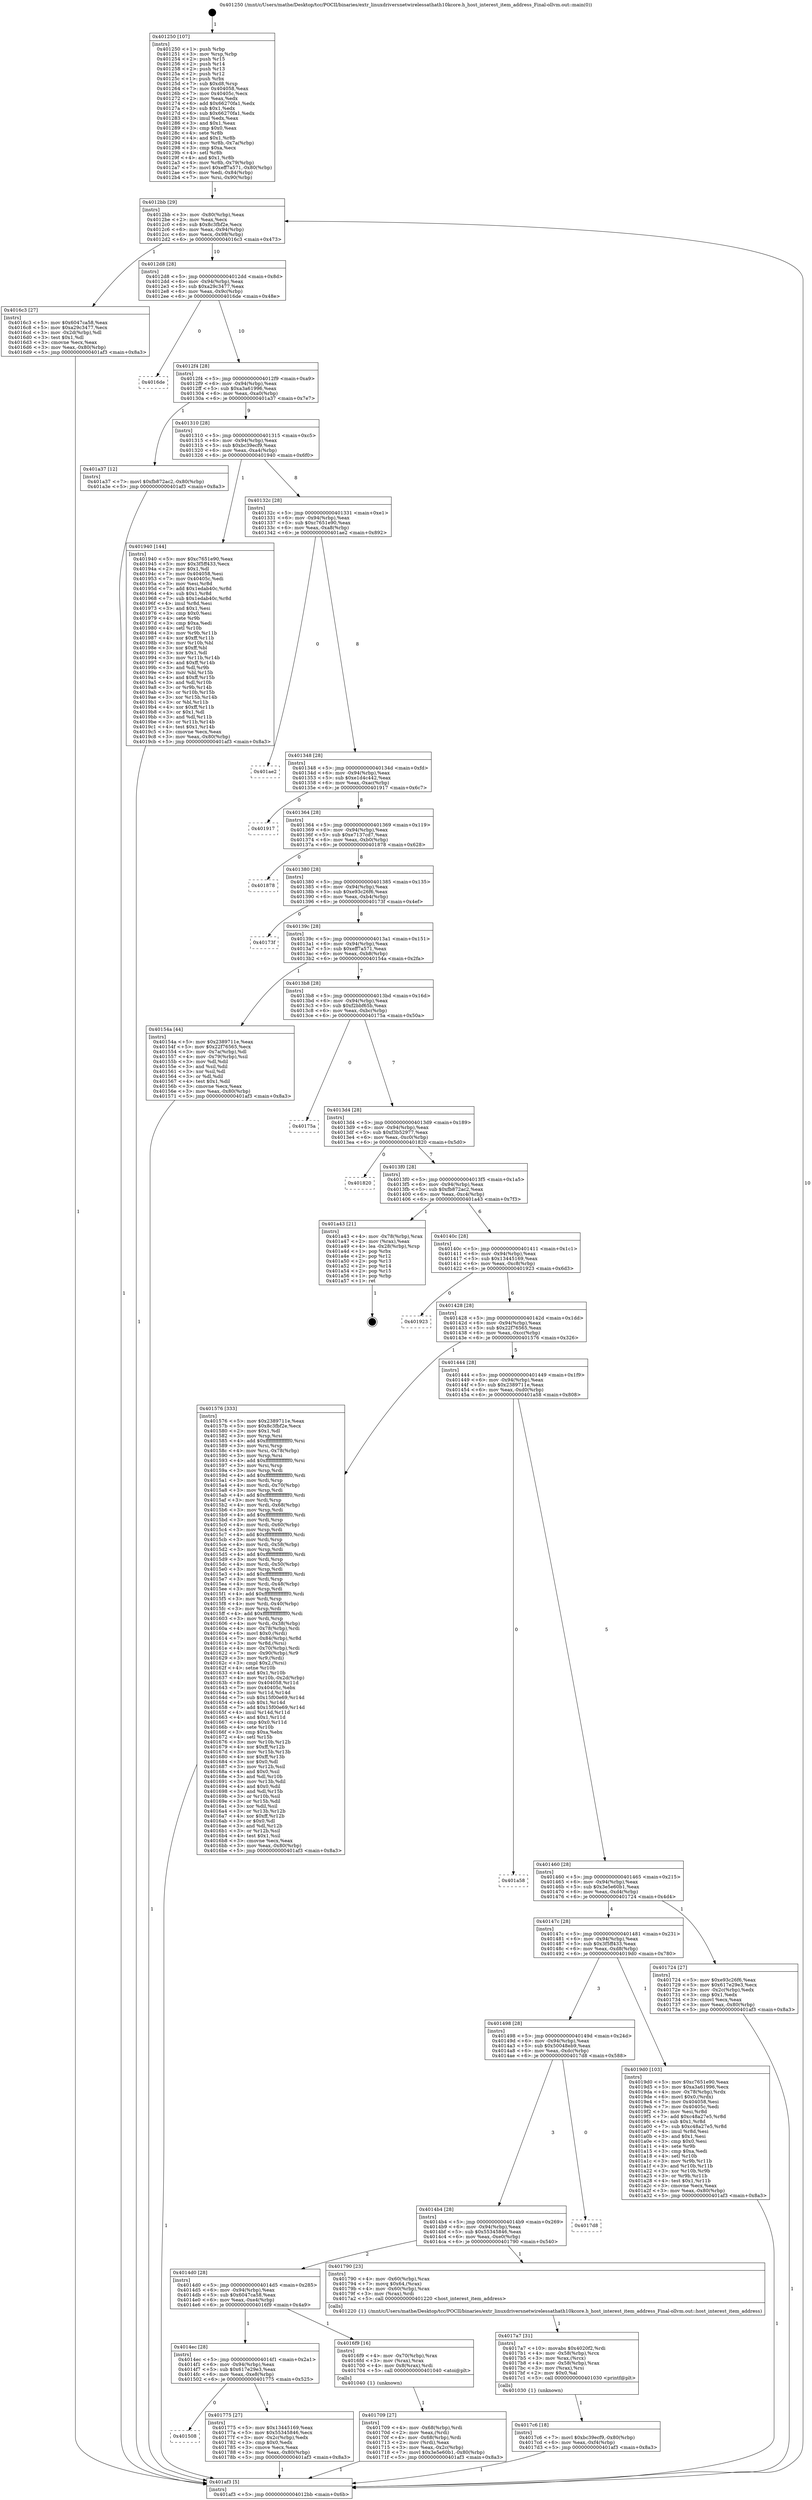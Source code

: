 digraph "0x401250" {
  label = "0x401250 (/mnt/c/Users/mathe/Desktop/tcc/POCII/binaries/extr_linuxdriversnetwirelessathath10kcore.h_host_interest_item_address_Final-ollvm.out::main(0))"
  labelloc = "t"
  node[shape=record]

  Entry [label="",width=0.3,height=0.3,shape=circle,fillcolor=black,style=filled]
  "0x4012bb" [label="{
     0x4012bb [29]\l
     | [instrs]\l
     &nbsp;&nbsp;0x4012bb \<+3\>: mov -0x80(%rbp),%eax\l
     &nbsp;&nbsp;0x4012be \<+2\>: mov %eax,%ecx\l
     &nbsp;&nbsp;0x4012c0 \<+6\>: sub $0x8c3fbf2e,%ecx\l
     &nbsp;&nbsp;0x4012c6 \<+6\>: mov %eax,-0x94(%rbp)\l
     &nbsp;&nbsp;0x4012cc \<+6\>: mov %ecx,-0x98(%rbp)\l
     &nbsp;&nbsp;0x4012d2 \<+6\>: je 00000000004016c3 \<main+0x473\>\l
  }"]
  "0x4016c3" [label="{
     0x4016c3 [27]\l
     | [instrs]\l
     &nbsp;&nbsp;0x4016c3 \<+5\>: mov $0x6047ca58,%eax\l
     &nbsp;&nbsp;0x4016c8 \<+5\>: mov $0xa29c3477,%ecx\l
     &nbsp;&nbsp;0x4016cd \<+3\>: mov -0x2d(%rbp),%dl\l
     &nbsp;&nbsp;0x4016d0 \<+3\>: test $0x1,%dl\l
     &nbsp;&nbsp;0x4016d3 \<+3\>: cmovne %ecx,%eax\l
     &nbsp;&nbsp;0x4016d6 \<+3\>: mov %eax,-0x80(%rbp)\l
     &nbsp;&nbsp;0x4016d9 \<+5\>: jmp 0000000000401af3 \<main+0x8a3\>\l
  }"]
  "0x4012d8" [label="{
     0x4012d8 [28]\l
     | [instrs]\l
     &nbsp;&nbsp;0x4012d8 \<+5\>: jmp 00000000004012dd \<main+0x8d\>\l
     &nbsp;&nbsp;0x4012dd \<+6\>: mov -0x94(%rbp),%eax\l
     &nbsp;&nbsp;0x4012e3 \<+5\>: sub $0xa29c3477,%eax\l
     &nbsp;&nbsp;0x4012e8 \<+6\>: mov %eax,-0x9c(%rbp)\l
     &nbsp;&nbsp;0x4012ee \<+6\>: je 00000000004016de \<main+0x48e\>\l
  }"]
  Exit [label="",width=0.3,height=0.3,shape=circle,fillcolor=black,style=filled,peripheries=2]
  "0x4016de" [label="{
     0x4016de\l
  }", style=dashed]
  "0x4012f4" [label="{
     0x4012f4 [28]\l
     | [instrs]\l
     &nbsp;&nbsp;0x4012f4 \<+5\>: jmp 00000000004012f9 \<main+0xa9\>\l
     &nbsp;&nbsp;0x4012f9 \<+6\>: mov -0x94(%rbp),%eax\l
     &nbsp;&nbsp;0x4012ff \<+5\>: sub $0xa3a61996,%eax\l
     &nbsp;&nbsp;0x401304 \<+6\>: mov %eax,-0xa0(%rbp)\l
     &nbsp;&nbsp;0x40130a \<+6\>: je 0000000000401a37 \<main+0x7e7\>\l
  }"]
  "0x4017c6" [label="{
     0x4017c6 [18]\l
     | [instrs]\l
     &nbsp;&nbsp;0x4017c6 \<+7\>: movl $0xbc39ecf9,-0x80(%rbp)\l
     &nbsp;&nbsp;0x4017cd \<+6\>: mov %eax,-0xf4(%rbp)\l
     &nbsp;&nbsp;0x4017d3 \<+5\>: jmp 0000000000401af3 \<main+0x8a3\>\l
  }"]
  "0x401a37" [label="{
     0x401a37 [12]\l
     | [instrs]\l
     &nbsp;&nbsp;0x401a37 \<+7\>: movl $0xfb872ac2,-0x80(%rbp)\l
     &nbsp;&nbsp;0x401a3e \<+5\>: jmp 0000000000401af3 \<main+0x8a3\>\l
  }"]
  "0x401310" [label="{
     0x401310 [28]\l
     | [instrs]\l
     &nbsp;&nbsp;0x401310 \<+5\>: jmp 0000000000401315 \<main+0xc5\>\l
     &nbsp;&nbsp;0x401315 \<+6\>: mov -0x94(%rbp),%eax\l
     &nbsp;&nbsp;0x40131b \<+5\>: sub $0xbc39ecf9,%eax\l
     &nbsp;&nbsp;0x401320 \<+6\>: mov %eax,-0xa4(%rbp)\l
     &nbsp;&nbsp;0x401326 \<+6\>: je 0000000000401940 \<main+0x6f0\>\l
  }"]
  "0x4017a7" [label="{
     0x4017a7 [31]\l
     | [instrs]\l
     &nbsp;&nbsp;0x4017a7 \<+10\>: movabs $0x4020f2,%rdi\l
     &nbsp;&nbsp;0x4017b1 \<+4\>: mov -0x58(%rbp),%rcx\l
     &nbsp;&nbsp;0x4017b5 \<+3\>: mov %rax,(%rcx)\l
     &nbsp;&nbsp;0x4017b8 \<+4\>: mov -0x58(%rbp),%rax\l
     &nbsp;&nbsp;0x4017bc \<+3\>: mov (%rax),%rsi\l
     &nbsp;&nbsp;0x4017bf \<+2\>: mov $0x0,%al\l
     &nbsp;&nbsp;0x4017c1 \<+5\>: call 0000000000401030 \<printf@plt\>\l
     | [calls]\l
     &nbsp;&nbsp;0x401030 \{1\} (unknown)\l
  }"]
  "0x401940" [label="{
     0x401940 [144]\l
     | [instrs]\l
     &nbsp;&nbsp;0x401940 \<+5\>: mov $0xc7651e90,%eax\l
     &nbsp;&nbsp;0x401945 \<+5\>: mov $0x3f5ff433,%ecx\l
     &nbsp;&nbsp;0x40194a \<+2\>: mov $0x1,%dl\l
     &nbsp;&nbsp;0x40194c \<+7\>: mov 0x404058,%esi\l
     &nbsp;&nbsp;0x401953 \<+7\>: mov 0x40405c,%edi\l
     &nbsp;&nbsp;0x40195a \<+3\>: mov %esi,%r8d\l
     &nbsp;&nbsp;0x40195d \<+7\>: add $0x1edab40c,%r8d\l
     &nbsp;&nbsp;0x401964 \<+4\>: sub $0x1,%r8d\l
     &nbsp;&nbsp;0x401968 \<+7\>: sub $0x1edab40c,%r8d\l
     &nbsp;&nbsp;0x40196f \<+4\>: imul %r8d,%esi\l
     &nbsp;&nbsp;0x401973 \<+3\>: and $0x1,%esi\l
     &nbsp;&nbsp;0x401976 \<+3\>: cmp $0x0,%esi\l
     &nbsp;&nbsp;0x401979 \<+4\>: sete %r9b\l
     &nbsp;&nbsp;0x40197d \<+3\>: cmp $0xa,%edi\l
     &nbsp;&nbsp;0x401980 \<+4\>: setl %r10b\l
     &nbsp;&nbsp;0x401984 \<+3\>: mov %r9b,%r11b\l
     &nbsp;&nbsp;0x401987 \<+4\>: xor $0xff,%r11b\l
     &nbsp;&nbsp;0x40198b \<+3\>: mov %r10b,%bl\l
     &nbsp;&nbsp;0x40198e \<+3\>: xor $0xff,%bl\l
     &nbsp;&nbsp;0x401991 \<+3\>: xor $0x1,%dl\l
     &nbsp;&nbsp;0x401994 \<+3\>: mov %r11b,%r14b\l
     &nbsp;&nbsp;0x401997 \<+4\>: and $0xff,%r14b\l
     &nbsp;&nbsp;0x40199b \<+3\>: and %dl,%r9b\l
     &nbsp;&nbsp;0x40199e \<+3\>: mov %bl,%r15b\l
     &nbsp;&nbsp;0x4019a1 \<+4\>: and $0xff,%r15b\l
     &nbsp;&nbsp;0x4019a5 \<+3\>: and %dl,%r10b\l
     &nbsp;&nbsp;0x4019a8 \<+3\>: or %r9b,%r14b\l
     &nbsp;&nbsp;0x4019ab \<+3\>: or %r10b,%r15b\l
     &nbsp;&nbsp;0x4019ae \<+3\>: xor %r15b,%r14b\l
     &nbsp;&nbsp;0x4019b1 \<+3\>: or %bl,%r11b\l
     &nbsp;&nbsp;0x4019b4 \<+4\>: xor $0xff,%r11b\l
     &nbsp;&nbsp;0x4019b8 \<+3\>: or $0x1,%dl\l
     &nbsp;&nbsp;0x4019bb \<+3\>: and %dl,%r11b\l
     &nbsp;&nbsp;0x4019be \<+3\>: or %r11b,%r14b\l
     &nbsp;&nbsp;0x4019c1 \<+4\>: test $0x1,%r14b\l
     &nbsp;&nbsp;0x4019c5 \<+3\>: cmovne %ecx,%eax\l
     &nbsp;&nbsp;0x4019c8 \<+3\>: mov %eax,-0x80(%rbp)\l
     &nbsp;&nbsp;0x4019cb \<+5\>: jmp 0000000000401af3 \<main+0x8a3\>\l
  }"]
  "0x40132c" [label="{
     0x40132c [28]\l
     | [instrs]\l
     &nbsp;&nbsp;0x40132c \<+5\>: jmp 0000000000401331 \<main+0xe1\>\l
     &nbsp;&nbsp;0x401331 \<+6\>: mov -0x94(%rbp),%eax\l
     &nbsp;&nbsp;0x401337 \<+5\>: sub $0xc7651e90,%eax\l
     &nbsp;&nbsp;0x40133c \<+6\>: mov %eax,-0xa8(%rbp)\l
     &nbsp;&nbsp;0x401342 \<+6\>: je 0000000000401ae2 \<main+0x892\>\l
  }"]
  "0x401508" [label="{
     0x401508\l
  }", style=dashed]
  "0x401ae2" [label="{
     0x401ae2\l
  }", style=dashed]
  "0x401348" [label="{
     0x401348 [28]\l
     | [instrs]\l
     &nbsp;&nbsp;0x401348 \<+5\>: jmp 000000000040134d \<main+0xfd\>\l
     &nbsp;&nbsp;0x40134d \<+6\>: mov -0x94(%rbp),%eax\l
     &nbsp;&nbsp;0x401353 \<+5\>: sub $0xe1d4c442,%eax\l
     &nbsp;&nbsp;0x401358 \<+6\>: mov %eax,-0xac(%rbp)\l
     &nbsp;&nbsp;0x40135e \<+6\>: je 0000000000401917 \<main+0x6c7\>\l
  }"]
  "0x401775" [label="{
     0x401775 [27]\l
     | [instrs]\l
     &nbsp;&nbsp;0x401775 \<+5\>: mov $0x13445169,%eax\l
     &nbsp;&nbsp;0x40177a \<+5\>: mov $0x55345846,%ecx\l
     &nbsp;&nbsp;0x40177f \<+3\>: mov -0x2c(%rbp),%edx\l
     &nbsp;&nbsp;0x401782 \<+3\>: cmp $0x0,%edx\l
     &nbsp;&nbsp;0x401785 \<+3\>: cmove %ecx,%eax\l
     &nbsp;&nbsp;0x401788 \<+3\>: mov %eax,-0x80(%rbp)\l
     &nbsp;&nbsp;0x40178b \<+5\>: jmp 0000000000401af3 \<main+0x8a3\>\l
  }"]
  "0x401917" [label="{
     0x401917\l
  }", style=dashed]
  "0x401364" [label="{
     0x401364 [28]\l
     | [instrs]\l
     &nbsp;&nbsp;0x401364 \<+5\>: jmp 0000000000401369 \<main+0x119\>\l
     &nbsp;&nbsp;0x401369 \<+6\>: mov -0x94(%rbp),%eax\l
     &nbsp;&nbsp;0x40136f \<+5\>: sub $0xe7137cd7,%eax\l
     &nbsp;&nbsp;0x401374 \<+6\>: mov %eax,-0xb0(%rbp)\l
     &nbsp;&nbsp;0x40137a \<+6\>: je 0000000000401878 \<main+0x628\>\l
  }"]
  "0x401709" [label="{
     0x401709 [27]\l
     | [instrs]\l
     &nbsp;&nbsp;0x401709 \<+4\>: mov -0x68(%rbp),%rdi\l
     &nbsp;&nbsp;0x40170d \<+2\>: mov %eax,(%rdi)\l
     &nbsp;&nbsp;0x40170f \<+4\>: mov -0x68(%rbp),%rdi\l
     &nbsp;&nbsp;0x401713 \<+2\>: mov (%rdi),%eax\l
     &nbsp;&nbsp;0x401715 \<+3\>: mov %eax,-0x2c(%rbp)\l
     &nbsp;&nbsp;0x401718 \<+7\>: movl $0x3e5e60b1,-0x80(%rbp)\l
     &nbsp;&nbsp;0x40171f \<+5\>: jmp 0000000000401af3 \<main+0x8a3\>\l
  }"]
  "0x401878" [label="{
     0x401878\l
  }", style=dashed]
  "0x401380" [label="{
     0x401380 [28]\l
     | [instrs]\l
     &nbsp;&nbsp;0x401380 \<+5\>: jmp 0000000000401385 \<main+0x135\>\l
     &nbsp;&nbsp;0x401385 \<+6\>: mov -0x94(%rbp),%eax\l
     &nbsp;&nbsp;0x40138b \<+5\>: sub $0xe93c26f6,%eax\l
     &nbsp;&nbsp;0x401390 \<+6\>: mov %eax,-0xb4(%rbp)\l
     &nbsp;&nbsp;0x401396 \<+6\>: je 000000000040173f \<main+0x4ef\>\l
  }"]
  "0x4014ec" [label="{
     0x4014ec [28]\l
     | [instrs]\l
     &nbsp;&nbsp;0x4014ec \<+5\>: jmp 00000000004014f1 \<main+0x2a1\>\l
     &nbsp;&nbsp;0x4014f1 \<+6\>: mov -0x94(%rbp),%eax\l
     &nbsp;&nbsp;0x4014f7 \<+5\>: sub $0x617e29e3,%eax\l
     &nbsp;&nbsp;0x4014fc \<+6\>: mov %eax,-0xe8(%rbp)\l
     &nbsp;&nbsp;0x401502 \<+6\>: je 0000000000401775 \<main+0x525\>\l
  }"]
  "0x40173f" [label="{
     0x40173f\l
  }", style=dashed]
  "0x40139c" [label="{
     0x40139c [28]\l
     | [instrs]\l
     &nbsp;&nbsp;0x40139c \<+5\>: jmp 00000000004013a1 \<main+0x151\>\l
     &nbsp;&nbsp;0x4013a1 \<+6\>: mov -0x94(%rbp),%eax\l
     &nbsp;&nbsp;0x4013a7 \<+5\>: sub $0xeff7a571,%eax\l
     &nbsp;&nbsp;0x4013ac \<+6\>: mov %eax,-0xb8(%rbp)\l
     &nbsp;&nbsp;0x4013b2 \<+6\>: je 000000000040154a \<main+0x2fa\>\l
  }"]
  "0x4016f9" [label="{
     0x4016f9 [16]\l
     | [instrs]\l
     &nbsp;&nbsp;0x4016f9 \<+4\>: mov -0x70(%rbp),%rax\l
     &nbsp;&nbsp;0x4016fd \<+3\>: mov (%rax),%rax\l
     &nbsp;&nbsp;0x401700 \<+4\>: mov 0x8(%rax),%rdi\l
     &nbsp;&nbsp;0x401704 \<+5\>: call 0000000000401040 \<atoi@plt\>\l
     | [calls]\l
     &nbsp;&nbsp;0x401040 \{1\} (unknown)\l
  }"]
  "0x40154a" [label="{
     0x40154a [44]\l
     | [instrs]\l
     &nbsp;&nbsp;0x40154a \<+5\>: mov $0x2389711e,%eax\l
     &nbsp;&nbsp;0x40154f \<+5\>: mov $0x22f76565,%ecx\l
     &nbsp;&nbsp;0x401554 \<+3\>: mov -0x7a(%rbp),%dl\l
     &nbsp;&nbsp;0x401557 \<+4\>: mov -0x79(%rbp),%sil\l
     &nbsp;&nbsp;0x40155b \<+3\>: mov %dl,%dil\l
     &nbsp;&nbsp;0x40155e \<+3\>: and %sil,%dil\l
     &nbsp;&nbsp;0x401561 \<+3\>: xor %sil,%dl\l
     &nbsp;&nbsp;0x401564 \<+3\>: or %dl,%dil\l
     &nbsp;&nbsp;0x401567 \<+4\>: test $0x1,%dil\l
     &nbsp;&nbsp;0x40156b \<+3\>: cmovne %ecx,%eax\l
     &nbsp;&nbsp;0x40156e \<+3\>: mov %eax,-0x80(%rbp)\l
     &nbsp;&nbsp;0x401571 \<+5\>: jmp 0000000000401af3 \<main+0x8a3\>\l
  }"]
  "0x4013b8" [label="{
     0x4013b8 [28]\l
     | [instrs]\l
     &nbsp;&nbsp;0x4013b8 \<+5\>: jmp 00000000004013bd \<main+0x16d\>\l
     &nbsp;&nbsp;0x4013bd \<+6\>: mov -0x94(%rbp),%eax\l
     &nbsp;&nbsp;0x4013c3 \<+5\>: sub $0xf2bbf65b,%eax\l
     &nbsp;&nbsp;0x4013c8 \<+6\>: mov %eax,-0xbc(%rbp)\l
     &nbsp;&nbsp;0x4013ce \<+6\>: je 000000000040175a \<main+0x50a\>\l
  }"]
  "0x401af3" [label="{
     0x401af3 [5]\l
     | [instrs]\l
     &nbsp;&nbsp;0x401af3 \<+5\>: jmp 00000000004012bb \<main+0x6b\>\l
  }"]
  "0x401250" [label="{
     0x401250 [107]\l
     | [instrs]\l
     &nbsp;&nbsp;0x401250 \<+1\>: push %rbp\l
     &nbsp;&nbsp;0x401251 \<+3\>: mov %rsp,%rbp\l
     &nbsp;&nbsp;0x401254 \<+2\>: push %r15\l
     &nbsp;&nbsp;0x401256 \<+2\>: push %r14\l
     &nbsp;&nbsp;0x401258 \<+2\>: push %r13\l
     &nbsp;&nbsp;0x40125a \<+2\>: push %r12\l
     &nbsp;&nbsp;0x40125c \<+1\>: push %rbx\l
     &nbsp;&nbsp;0x40125d \<+7\>: sub $0xd8,%rsp\l
     &nbsp;&nbsp;0x401264 \<+7\>: mov 0x404058,%eax\l
     &nbsp;&nbsp;0x40126b \<+7\>: mov 0x40405c,%ecx\l
     &nbsp;&nbsp;0x401272 \<+2\>: mov %eax,%edx\l
     &nbsp;&nbsp;0x401274 \<+6\>: add $0x66270fa1,%edx\l
     &nbsp;&nbsp;0x40127a \<+3\>: sub $0x1,%edx\l
     &nbsp;&nbsp;0x40127d \<+6\>: sub $0x66270fa1,%edx\l
     &nbsp;&nbsp;0x401283 \<+3\>: imul %edx,%eax\l
     &nbsp;&nbsp;0x401286 \<+3\>: and $0x1,%eax\l
     &nbsp;&nbsp;0x401289 \<+3\>: cmp $0x0,%eax\l
     &nbsp;&nbsp;0x40128c \<+4\>: sete %r8b\l
     &nbsp;&nbsp;0x401290 \<+4\>: and $0x1,%r8b\l
     &nbsp;&nbsp;0x401294 \<+4\>: mov %r8b,-0x7a(%rbp)\l
     &nbsp;&nbsp;0x401298 \<+3\>: cmp $0xa,%ecx\l
     &nbsp;&nbsp;0x40129b \<+4\>: setl %r8b\l
     &nbsp;&nbsp;0x40129f \<+4\>: and $0x1,%r8b\l
     &nbsp;&nbsp;0x4012a3 \<+4\>: mov %r8b,-0x79(%rbp)\l
     &nbsp;&nbsp;0x4012a7 \<+7\>: movl $0xeff7a571,-0x80(%rbp)\l
     &nbsp;&nbsp;0x4012ae \<+6\>: mov %edi,-0x84(%rbp)\l
     &nbsp;&nbsp;0x4012b4 \<+7\>: mov %rsi,-0x90(%rbp)\l
  }"]
  "0x4014d0" [label="{
     0x4014d0 [28]\l
     | [instrs]\l
     &nbsp;&nbsp;0x4014d0 \<+5\>: jmp 00000000004014d5 \<main+0x285\>\l
     &nbsp;&nbsp;0x4014d5 \<+6\>: mov -0x94(%rbp),%eax\l
     &nbsp;&nbsp;0x4014db \<+5\>: sub $0x6047ca58,%eax\l
     &nbsp;&nbsp;0x4014e0 \<+6\>: mov %eax,-0xe4(%rbp)\l
     &nbsp;&nbsp;0x4014e6 \<+6\>: je 00000000004016f9 \<main+0x4a9\>\l
  }"]
  "0x40175a" [label="{
     0x40175a\l
  }", style=dashed]
  "0x4013d4" [label="{
     0x4013d4 [28]\l
     | [instrs]\l
     &nbsp;&nbsp;0x4013d4 \<+5\>: jmp 00000000004013d9 \<main+0x189\>\l
     &nbsp;&nbsp;0x4013d9 \<+6\>: mov -0x94(%rbp),%eax\l
     &nbsp;&nbsp;0x4013df \<+5\>: sub $0xf3b52977,%eax\l
     &nbsp;&nbsp;0x4013e4 \<+6\>: mov %eax,-0xc0(%rbp)\l
     &nbsp;&nbsp;0x4013ea \<+6\>: je 0000000000401820 \<main+0x5d0\>\l
  }"]
  "0x401790" [label="{
     0x401790 [23]\l
     | [instrs]\l
     &nbsp;&nbsp;0x401790 \<+4\>: mov -0x60(%rbp),%rax\l
     &nbsp;&nbsp;0x401794 \<+7\>: movq $0x64,(%rax)\l
     &nbsp;&nbsp;0x40179b \<+4\>: mov -0x60(%rbp),%rax\l
     &nbsp;&nbsp;0x40179f \<+3\>: mov (%rax),%rdi\l
     &nbsp;&nbsp;0x4017a2 \<+5\>: call 0000000000401220 \<host_interest_item_address\>\l
     | [calls]\l
     &nbsp;&nbsp;0x401220 \{1\} (/mnt/c/Users/mathe/Desktop/tcc/POCII/binaries/extr_linuxdriversnetwirelessathath10kcore.h_host_interest_item_address_Final-ollvm.out::host_interest_item_address)\l
  }"]
  "0x401820" [label="{
     0x401820\l
  }", style=dashed]
  "0x4013f0" [label="{
     0x4013f0 [28]\l
     | [instrs]\l
     &nbsp;&nbsp;0x4013f0 \<+5\>: jmp 00000000004013f5 \<main+0x1a5\>\l
     &nbsp;&nbsp;0x4013f5 \<+6\>: mov -0x94(%rbp),%eax\l
     &nbsp;&nbsp;0x4013fb \<+5\>: sub $0xfb872ac2,%eax\l
     &nbsp;&nbsp;0x401400 \<+6\>: mov %eax,-0xc4(%rbp)\l
     &nbsp;&nbsp;0x401406 \<+6\>: je 0000000000401a43 \<main+0x7f3\>\l
  }"]
  "0x4014b4" [label="{
     0x4014b4 [28]\l
     | [instrs]\l
     &nbsp;&nbsp;0x4014b4 \<+5\>: jmp 00000000004014b9 \<main+0x269\>\l
     &nbsp;&nbsp;0x4014b9 \<+6\>: mov -0x94(%rbp),%eax\l
     &nbsp;&nbsp;0x4014bf \<+5\>: sub $0x55345846,%eax\l
     &nbsp;&nbsp;0x4014c4 \<+6\>: mov %eax,-0xe0(%rbp)\l
     &nbsp;&nbsp;0x4014ca \<+6\>: je 0000000000401790 \<main+0x540\>\l
  }"]
  "0x401a43" [label="{
     0x401a43 [21]\l
     | [instrs]\l
     &nbsp;&nbsp;0x401a43 \<+4\>: mov -0x78(%rbp),%rax\l
     &nbsp;&nbsp;0x401a47 \<+2\>: mov (%rax),%eax\l
     &nbsp;&nbsp;0x401a49 \<+4\>: lea -0x28(%rbp),%rsp\l
     &nbsp;&nbsp;0x401a4d \<+1\>: pop %rbx\l
     &nbsp;&nbsp;0x401a4e \<+2\>: pop %r12\l
     &nbsp;&nbsp;0x401a50 \<+2\>: pop %r13\l
     &nbsp;&nbsp;0x401a52 \<+2\>: pop %r14\l
     &nbsp;&nbsp;0x401a54 \<+2\>: pop %r15\l
     &nbsp;&nbsp;0x401a56 \<+1\>: pop %rbp\l
     &nbsp;&nbsp;0x401a57 \<+1\>: ret\l
  }"]
  "0x40140c" [label="{
     0x40140c [28]\l
     | [instrs]\l
     &nbsp;&nbsp;0x40140c \<+5\>: jmp 0000000000401411 \<main+0x1c1\>\l
     &nbsp;&nbsp;0x401411 \<+6\>: mov -0x94(%rbp),%eax\l
     &nbsp;&nbsp;0x401417 \<+5\>: sub $0x13445169,%eax\l
     &nbsp;&nbsp;0x40141c \<+6\>: mov %eax,-0xc8(%rbp)\l
     &nbsp;&nbsp;0x401422 \<+6\>: je 0000000000401923 \<main+0x6d3\>\l
  }"]
  "0x4017d8" [label="{
     0x4017d8\l
  }", style=dashed]
  "0x401923" [label="{
     0x401923\l
  }", style=dashed]
  "0x401428" [label="{
     0x401428 [28]\l
     | [instrs]\l
     &nbsp;&nbsp;0x401428 \<+5\>: jmp 000000000040142d \<main+0x1dd\>\l
     &nbsp;&nbsp;0x40142d \<+6\>: mov -0x94(%rbp),%eax\l
     &nbsp;&nbsp;0x401433 \<+5\>: sub $0x22f76565,%eax\l
     &nbsp;&nbsp;0x401438 \<+6\>: mov %eax,-0xcc(%rbp)\l
     &nbsp;&nbsp;0x40143e \<+6\>: je 0000000000401576 \<main+0x326\>\l
  }"]
  "0x401498" [label="{
     0x401498 [28]\l
     | [instrs]\l
     &nbsp;&nbsp;0x401498 \<+5\>: jmp 000000000040149d \<main+0x24d\>\l
     &nbsp;&nbsp;0x40149d \<+6\>: mov -0x94(%rbp),%eax\l
     &nbsp;&nbsp;0x4014a3 \<+5\>: sub $0x50048eb9,%eax\l
     &nbsp;&nbsp;0x4014a8 \<+6\>: mov %eax,-0xdc(%rbp)\l
     &nbsp;&nbsp;0x4014ae \<+6\>: je 00000000004017d8 \<main+0x588\>\l
  }"]
  "0x401576" [label="{
     0x401576 [333]\l
     | [instrs]\l
     &nbsp;&nbsp;0x401576 \<+5\>: mov $0x2389711e,%eax\l
     &nbsp;&nbsp;0x40157b \<+5\>: mov $0x8c3fbf2e,%ecx\l
     &nbsp;&nbsp;0x401580 \<+2\>: mov $0x1,%dl\l
     &nbsp;&nbsp;0x401582 \<+3\>: mov %rsp,%rsi\l
     &nbsp;&nbsp;0x401585 \<+4\>: add $0xfffffffffffffff0,%rsi\l
     &nbsp;&nbsp;0x401589 \<+3\>: mov %rsi,%rsp\l
     &nbsp;&nbsp;0x40158c \<+4\>: mov %rsi,-0x78(%rbp)\l
     &nbsp;&nbsp;0x401590 \<+3\>: mov %rsp,%rsi\l
     &nbsp;&nbsp;0x401593 \<+4\>: add $0xfffffffffffffff0,%rsi\l
     &nbsp;&nbsp;0x401597 \<+3\>: mov %rsi,%rsp\l
     &nbsp;&nbsp;0x40159a \<+3\>: mov %rsp,%rdi\l
     &nbsp;&nbsp;0x40159d \<+4\>: add $0xfffffffffffffff0,%rdi\l
     &nbsp;&nbsp;0x4015a1 \<+3\>: mov %rdi,%rsp\l
     &nbsp;&nbsp;0x4015a4 \<+4\>: mov %rdi,-0x70(%rbp)\l
     &nbsp;&nbsp;0x4015a8 \<+3\>: mov %rsp,%rdi\l
     &nbsp;&nbsp;0x4015ab \<+4\>: add $0xfffffffffffffff0,%rdi\l
     &nbsp;&nbsp;0x4015af \<+3\>: mov %rdi,%rsp\l
     &nbsp;&nbsp;0x4015b2 \<+4\>: mov %rdi,-0x68(%rbp)\l
     &nbsp;&nbsp;0x4015b6 \<+3\>: mov %rsp,%rdi\l
     &nbsp;&nbsp;0x4015b9 \<+4\>: add $0xfffffffffffffff0,%rdi\l
     &nbsp;&nbsp;0x4015bd \<+3\>: mov %rdi,%rsp\l
     &nbsp;&nbsp;0x4015c0 \<+4\>: mov %rdi,-0x60(%rbp)\l
     &nbsp;&nbsp;0x4015c4 \<+3\>: mov %rsp,%rdi\l
     &nbsp;&nbsp;0x4015c7 \<+4\>: add $0xfffffffffffffff0,%rdi\l
     &nbsp;&nbsp;0x4015cb \<+3\>: mov %rdi,%rsp\l
     &nbsp;&nbsp;0x4015ce \<+4\>: mov %rdi,-0x58(%rbp)\l
     &nbsp;&nbsp;0x4015d2 \<+3\>: mov %rsp,%rdi\l
     &nbsp;&nbsp;0x4015d5 \<+4\>: add $0xfffffffffffffff0,%rdi\l
     &nbsp;&nbsp;0x4015d9 \<+3\>: mov %rdi,%rsp\l
     &nbsp;&nbsp;0x4015dc \<+4\>: mov %rdi,-0x50(%rbp)\l
     &nbsp;&nbsp;0x4015e0 \<+3\>: mov %rsp,%rdi\l
     &nbsp;&nbsp;0x4015e3 \<+4\>: add $0xfffffffffffffff0,%rdi\l
     &nbsp;&nbsp;0x4015e7 \<+3\>: mov %rdi,%rsp\l
     &nbsp;&nbsp;0x4015ea \<+4\>: mov %rdi,-0x48(%rbp)\l
     &nbsp;&nbsp;0x4015ee \<+3\>: mov %rsp,%rdi\l
     &nbsp;&nbsp;0x4015f1 \<+4\>: add $0xfffffffffffffff0,%rdi\l
     &nbsp;&nbsp;0x4015f5 \<+3\>: mov %rdi,%rsp\l
     &nbsp;&nbsp;0x4015f8 \<+4\>: mov %rdi,-0x40(%rbp)\l
     &nbsp;&nbsp;0x4015fc \<+3\>: mov %rsp,%rdi\l
     &nbsp;&nbsp;0x4015ff \<+4\>: add $0xfffffffffffffff0,%rdi\l
     &nbsp;&nbsp;0x401603 \<+3\>: mov %rdi,%rsp\l
     &nbsp;&nbsp;0x401606 \<+4\>: mov %rdi,-0x38(%rbp)\l
     &nbsp;&nbsp;0x40160a \<+4\>: mov -0x78(%rbp),%rdi\l
     &nbsp;&nbsp;0x40160e \<+6\>: movl $0x0,(%rdi)\l
     &nbsp;&nbsp;0x401614 \<+7\>: mov -0x84(%rbp),%r8d\l
     &nbsp;&nbsp;0x40161b \<+3\>: mov %r8d,(%rsi)\l
     &nbsp;&nbsp;0x40161e \<+4\>: mov -0x70(%rbp),%rdi\l
     &nbsp;&nbsp;0x401622 \<+7\>: mov -0x90(%rbp),%r9\l
     &nbsp;&nbsp;0x401629 \<+3\>: mov %r9,(%rdi)\l
     &nbsp;&nbsp;0x40162c \<+3\>: cmpl $0x2,(%rsi)\l
     &nbsp;&nbsp;0x40162f \<+4\>: setne %r10b\l
     &nbsp;&nbsp;0x401633 \<+4\>: and $0x1,%r10b\l
     &nbsp;&nbsp;0x401637 \<+4\>: mov %r10b,-0x2d(%rbp)\l
     &nbsp;&nbsp;0x40163b \<+8\>: mov 0x404058,%r11d\l
     &nbsp;&nbsp;0x401643 \<+7\>: mov 0x40405c,%ebx\l
     &nbsp;&nbsp;0x40164a \<+3\>: mov %r11d,%r14d\l
     &nbsp;&nbsp;0x40164d \<+7\>: sub $0x15f00e69,%r14d\l
     &nbsp;&nbsp;0x401654 \<+4\>: sub $0x1,%r14d\l
     &nbsp;&nbsp;0x401658 \<+7\>: add $0x15f00e69,%r14d\l
     &nbsp;&nbsp;0x40165f \<+4\>: imul %r14d,%r11d\l
     &nbsp;&nbsp;0x401663 \<+4\>: and $0x1,%r11d\l
     &nbsp;&nbsp;0x401667 \<+4\>: cmp $0x0,%r11d\l
     &nbsp;&nbsp;0x40166b \<+4\>: sete %r10b\l
     &nbsp;&nbsp;0x40166f \<+3\>: cmp $0xa,%ebx\l
     &nbsp;&nbsp;0x401672 \<+4\>: setl %r15b\l
     &nbsp;&nbsp;0x401676 \<+3\>: mov %r10b,%r12b\l
     &nbsp;&nbsp;0x401679 \<+4\>: xor $0xff,%r12b\l
     &nbsp;&nbsp;0x40167d \<+3\>: mov %r15b,%r13b\l
     &nbsp;&nbsp;0x401680 \<+4\>: xor $0xff,%r13b\l
     &nbsp;&nbsp;0x401684 \<+3\>: xor $0x0,%dl\l
     &nbsp;&nbsp;0x401687 \<+3\>: mov %r12b,%sil\l
     &nbsp;&nbsp;0x40168a \<+4\>: and $0x0,%sil\l
     &nbsp;&nbsp;0x40168e \<+3\>: and %dl,%r10b\l
     &nbsp;&nbsp;0x401691 \<+3\>: mov %r13b,%dil\l
     &nbsp;&nbsp;0x401694 \<+4\>: and $0x0,%dil\l
     &nbsp;&nbsp;0x401698 \<+3\>: and %dl,%r15b\l
     &nbsp;&nbsp;0x40169b \<+3\>: or %r10b,%sil\l
     &nbsp;&nbsp;0x40169e \<+3\>: or %r15b,%dil\l
     &nbsp;&nbsp;0x4016a1 \<+3\>: xor %dil,%sil\l
     &nbsp;&nbsp;0x4016a4 \<+3\>: or %r13b,%r12b\l
     &nbsp;&nbsp;0x4016a7 \<+4\>: xor $0xff,%r12b\l
     &nbsp;&nbsp;0x4016ab \<+3\>: or $0x0,%dl\l
     &nbsp;&nbsp;0x4016ae \<+3\>: and %dl,%r12b\l
     &nbsp;&nbsp;0x4016b1 \<+3\>: or %r12b,%sil\l
     &nbsp;&nbsp;0x4016b4 \<+4\>: test $0x1,%sil\l
     &nbsp;&nbsp;0x4016b8 \<+3\>: cmovne %ecx,%eax\l
     &nbsp;&nbsp;0x4016bb \<+3\>: mov %eax,-0x80(%rbp)\l
     &nbsp;&nbsp;0x4016be \<+5\>: jmp 0000000000401af3 \<main+0x8a3\>\l
  }"]
  "0x401444" [label="{
     0x401444 [28]\l
     | [instrs]\l
     &nbsp;&nbsp;0x401444 \<+5\>: jmp 0000000000401449 \<main+0x1f9\>\l
     &nbsp;&nbsp;0x401449 \<+6\>: mov -0x94(%rbp),%eax\l
     &nbsp;&nbsp;0x40144f \<+5\>: sub $0x2389711e,%eax\l
     &nbsp;&nbsp;0x401454 \<+6\>: mov %eax,-0xd0(%rbp)\l
     &nbsp;&nbsp;0x40145a \<+6\>: je 0000000000401a58 \<main+0x808\>\l
  }"]
  "0x4019d0" [label="{
     0x4019d0 [103]\l
     | [instrs]\l
     &nbsp;&nbsp;0x4019d0 \<+5\>: mov $0xc7651e90,%eax\l
     &nbsp;&nbsp;0x4019d5 \<+5\>: mov $0xa3a61996,%ecx\l
     &nbsp;&nbsp;0x4019da \<+4\>: mov -0x78(%rbp),%rdx\l
     &nbsp;&nbsp;0x4019de \<+6\>: movl $0x0,(%rdx)\l
     &nbsp;&nbsp;0x4019e4 \<+7\>: mov 0x404058,%esi\l
     &nbsp;&nbsp;0x4019eb \<+7\>: mov 0x40405c,%edi\l
     &nbsp;&nbsp;0x4019f2 \<+3\>: mov %esi,%r8d\l
     &nbsp;&nbsp;0x4019f5 \<+7\>: add $0xc48a27e5,%r8d\l
     &nbsp;&nbsp;0x4019fc \<+4\>: sub $0x1,%r8d\l
     &nbsp;&nbsp;0x401a00 \<+7\>: sub $0xc48a27e5,%r8d\l
     &nbsp;&nbsp;0x401a07 \<+4\>: imul %r8d,%esi\l
     &nbsp;&nbsp;0x401a0b \<+3\>: and $0x1,%esi\l
     &nbsp;&nbsp;0x401a0e \<+3\>: cmp $0x0,%esi\l
     &nbsp;&nbsp;0x401a11 \<+4\>: sete %r9b\l
     &nbsp;&nbsp;0x401a15 \<+3\>: cmp $0xa,%edi\l
     &nbsp;&nbsp;0x401a18 \<+4\>: setl %r10b\l
     &nbsp;&nbsp;0x401a1c \<+3\>: mov %r9b,%r11b\l
     &nbsp;&nbsp;0x401a1f \<+3\>: and %r10b,%r11b\l
     &nbsp;&nbsp;0x401a22 \<+3\>: xor %r10b,%r9b\l
     &nbsp;&nbsp;0x401a25 \<+3\>: or %r9b,%r11b\l
     &nbsp;&nbsp;0x401a28 \<+4\>: test $0x1,%r11b\l
     &nbsp;&nbsp;0x401a2c \<+3\>: cmovne %ecx,%eax\l
     &nbsp;&nbsp;0x401a2f \<+3\>: mov %eax,-0x80(%rbp)\l
     &nbsp;&nbsp;0x401a32 \<+5\>: jmp 0000000000401af3 \<main+0x8a3\>\l
  }"]
  "0x40147c" [label="{
     0x40147c [28]\l
     | [instrs]\l
     &nbsp;&nbsp;0x40147c \<+5\>: jmp 0000000000401481 \<main+0x231\>\l
     &nbsp;&nbsp;0x401481 \<+6\>: mov -0x94(%rbp),%eax\l
     &nbsp;&nbsp;0x401487 \<+5\>: sub $0x3f5ff433,%eax\l
     &nbsp;&nbsp;0x40148c \<+6\>: mov %eax,-0xd8(%rbp)\l
     &nbsp;&nbsp;0x401492 \<+6\>: je 00000000004019d0 \<main+0x780\>\l
  }"]
  "0x401a58" [label="{
     0x401a58\l
  }", style=dashed]
  "0x401460" [label="{
     0x401460 [28]\l
     | [instrs]\l
     &nbsp;&nbsp;0x401460 \<+5\>: jmp 0000000000401465 \<main+0x215\>\l
     &nbsp;&nbsp;0x401465 \<+6\>: mov -0x94(%rbp),%eax\l
     &nbsp;&nbsp;0x40146b \<+5\>: sub $0x3e5e60b1,%eax\l
     &nbsp;&nbsp;0x401470 \<+6\>: mov %eax,-0xd4(%rbp)\l
     &nbsp;&nbsp;0x401476 \<+6\>: je 0000000000401724 \<main+0x4d4\>\l
  }"]
  "0x401724" [label="{
     0x401724 [27]\l
     | [instrs]\l
     &nbsp;&nbsp;0x401724 \<+5\>: mov $0xe93c26f6,%eax\l
     &nbsp;&nbsp;0x401729 \<+5\>: mov $0x617e29e3,%ecx\l
     &nbsp;&nbsp;0x40172e \<+3\>: mov -0x2c(%rbp),%edx\l
     &nbsp;&nbsp;0x401731 \<+3\>: cmp $0x1,%edx\l
     &nbsp;&nbsp;0x401734 \<+3\>: cmovl %ecx,%eax\l
     &nbsp;&nbsp;0x401737 \<+3\>: mov %eax,-0x80(%rbp)\l
     &nbsp;&nbsp;0x40173a \<+5\>: jmp 0000000000401af3 \<main+0x8a3\>\l
  }"]
  Entry -> "0x401250" [label=" 1"]
  "0x4012bb" -> "0x4016c3" [label=" 1"]
  "0x4012bb" -> "0x4012d8" [label=" 10"]
  "0x401a43" -> Exit [label=" 1"]
  "0x4012d8" -> "0x4016de" [label=" 0"]
  "0x4012d8" -> "0x4012f4" [label=" 10"]
  "0x401a37" -> "0x401af3" [label=" 1"]
  "0x4012f4" -> "0x401a37" [label=" 1"]
  "0x4012f4" -> "0x401310" [label=" 9"]
  "0x4019d0" -> "0x401af3" [label=" 1"]
  "0x401310" -> "0x401940" [label=" 1"]
  "0x401310" -> "0x40132c" [label=" 8"]
  "0x401940" -> "0x401af3" [label=" 1"]
  "0x40132c" -> "0x401ae2" [label=" 0"]
  "0x40132c" -> "0x401348" [label=" 8"]
  "0x4017c6" -> "0x401af3" [label=" 1"]
  "0x401348" -> "0x401917" [label=" 0"]
  "0x401348" -> "0x401364" [label=" 8"]
  "0x4017a7" -> "0x4017c6" [label=" 1"]
  "0x401364" -> "0x401878" [label=" 0"]
  "0x401364" -> "0x401380" [label=" 8"]
  "0x401775" -> "0x401af3" [label=" 1"]
  "0x401380" -> "0x40173f" [label=" 0"]
  "0x401380" -> "0x40139c" [label=" 8"]
  "0x4014ec" -> "0x401508" [label=" 0"]
  "0x40139c" -> "0x40154a" [label=" 1"]
  "0x40139c" -> "0x4013b8" [label=" 7"]
  "0x40154a" -> "0x401af3" [label=" 1"]
  "0x401250" -> "0x4012bb" [label=" 1"]
  "0x401af3" -> "0x4012bb" [label=" 10"]
  "0x4014ec" -> "0x401775" [label=" 1"]
  "0x4013b8" -> "0x40175a" [label=" 0"]
  "0x4013b8" -> "0x4013d4" [label=" 7"]
  "0x401724" -> "0x401af3" [label=" 1"]
  "0x4013d4" -> "0x401820" [label=" 0"]
  "0x4013d4" -> "0x4013f0" [label=" 7"]
  "0x401709" -> "0x401af3" [label=" 1"]
  "0x4013f0" -> "0x401a43" [label=" 1"]
  "0x4013f0" -> "0x40140c" [label=" 6"]
  "0x4014d0" -> "0x4014ec" [label=" 1"]
  "0x40140c" -> "0x401923" [label=" 0"]
  "0x40140c" -> "0x401428" [label=" 6"]
  "0x4014d0" -> "0x4016f9" [label=" 1"]
  "0x401428" -> "0x401576" [label=" 1"]
  "0x401428" -> "0x401444" [label=" 5"]
  "0x4014b4" -> "0x4014d0" [label=" 2"]
  "0x401576" -> "0x401af3" [label=" 1"]
  "0x4016c3" -> "0x401af3" [label=" 1"]
  "0x4014b4" -> "0x401790" [label=" 1"]
  "0x401444" -> "0x401a58" [label=" 0"]
  "0x401444" -> "0x401460" [label=" 5"]
  "0x401498" -> "0x4014b4" [label=" 3"]
  "0x401460" -> "0x401724" [label=" 1"]
  "0x401460" -> "0x40147c" [label=" 4"]
  "0x4016f9" -> "0x401709" [label=" 1"]
  "0x40147c" -> "0x4019d0" [label=" 1"]
  "0x40147c" -> "0x401498" [label=" 3"]
  "0x401790" -> "0x4017a7" [label=" 1"]
  "0x401498" -> "0x4017d8" [label=" 0"]
}

